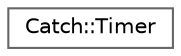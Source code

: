 digraph "Graphical Class Hierarchy"
{
 // LATEX_PDF_SIZE
  bgcolor="transparent";
  edge [fontname=Helvetica,fontsize=10,labelfontname=Helvetica,labelfontsize=10];
  node [fontname=Helvetica,fontsize=10,shape=box,height=0.2,width=0.4];
  rankdir="LR";
  Node0 [id="Node000000",label="Catch::Timer",height=0.2,width=0.4,color="grey40", fillcolor="white", style="filled",URL="$class_catch_1_1_timer.html",tooltip=" "];
}
